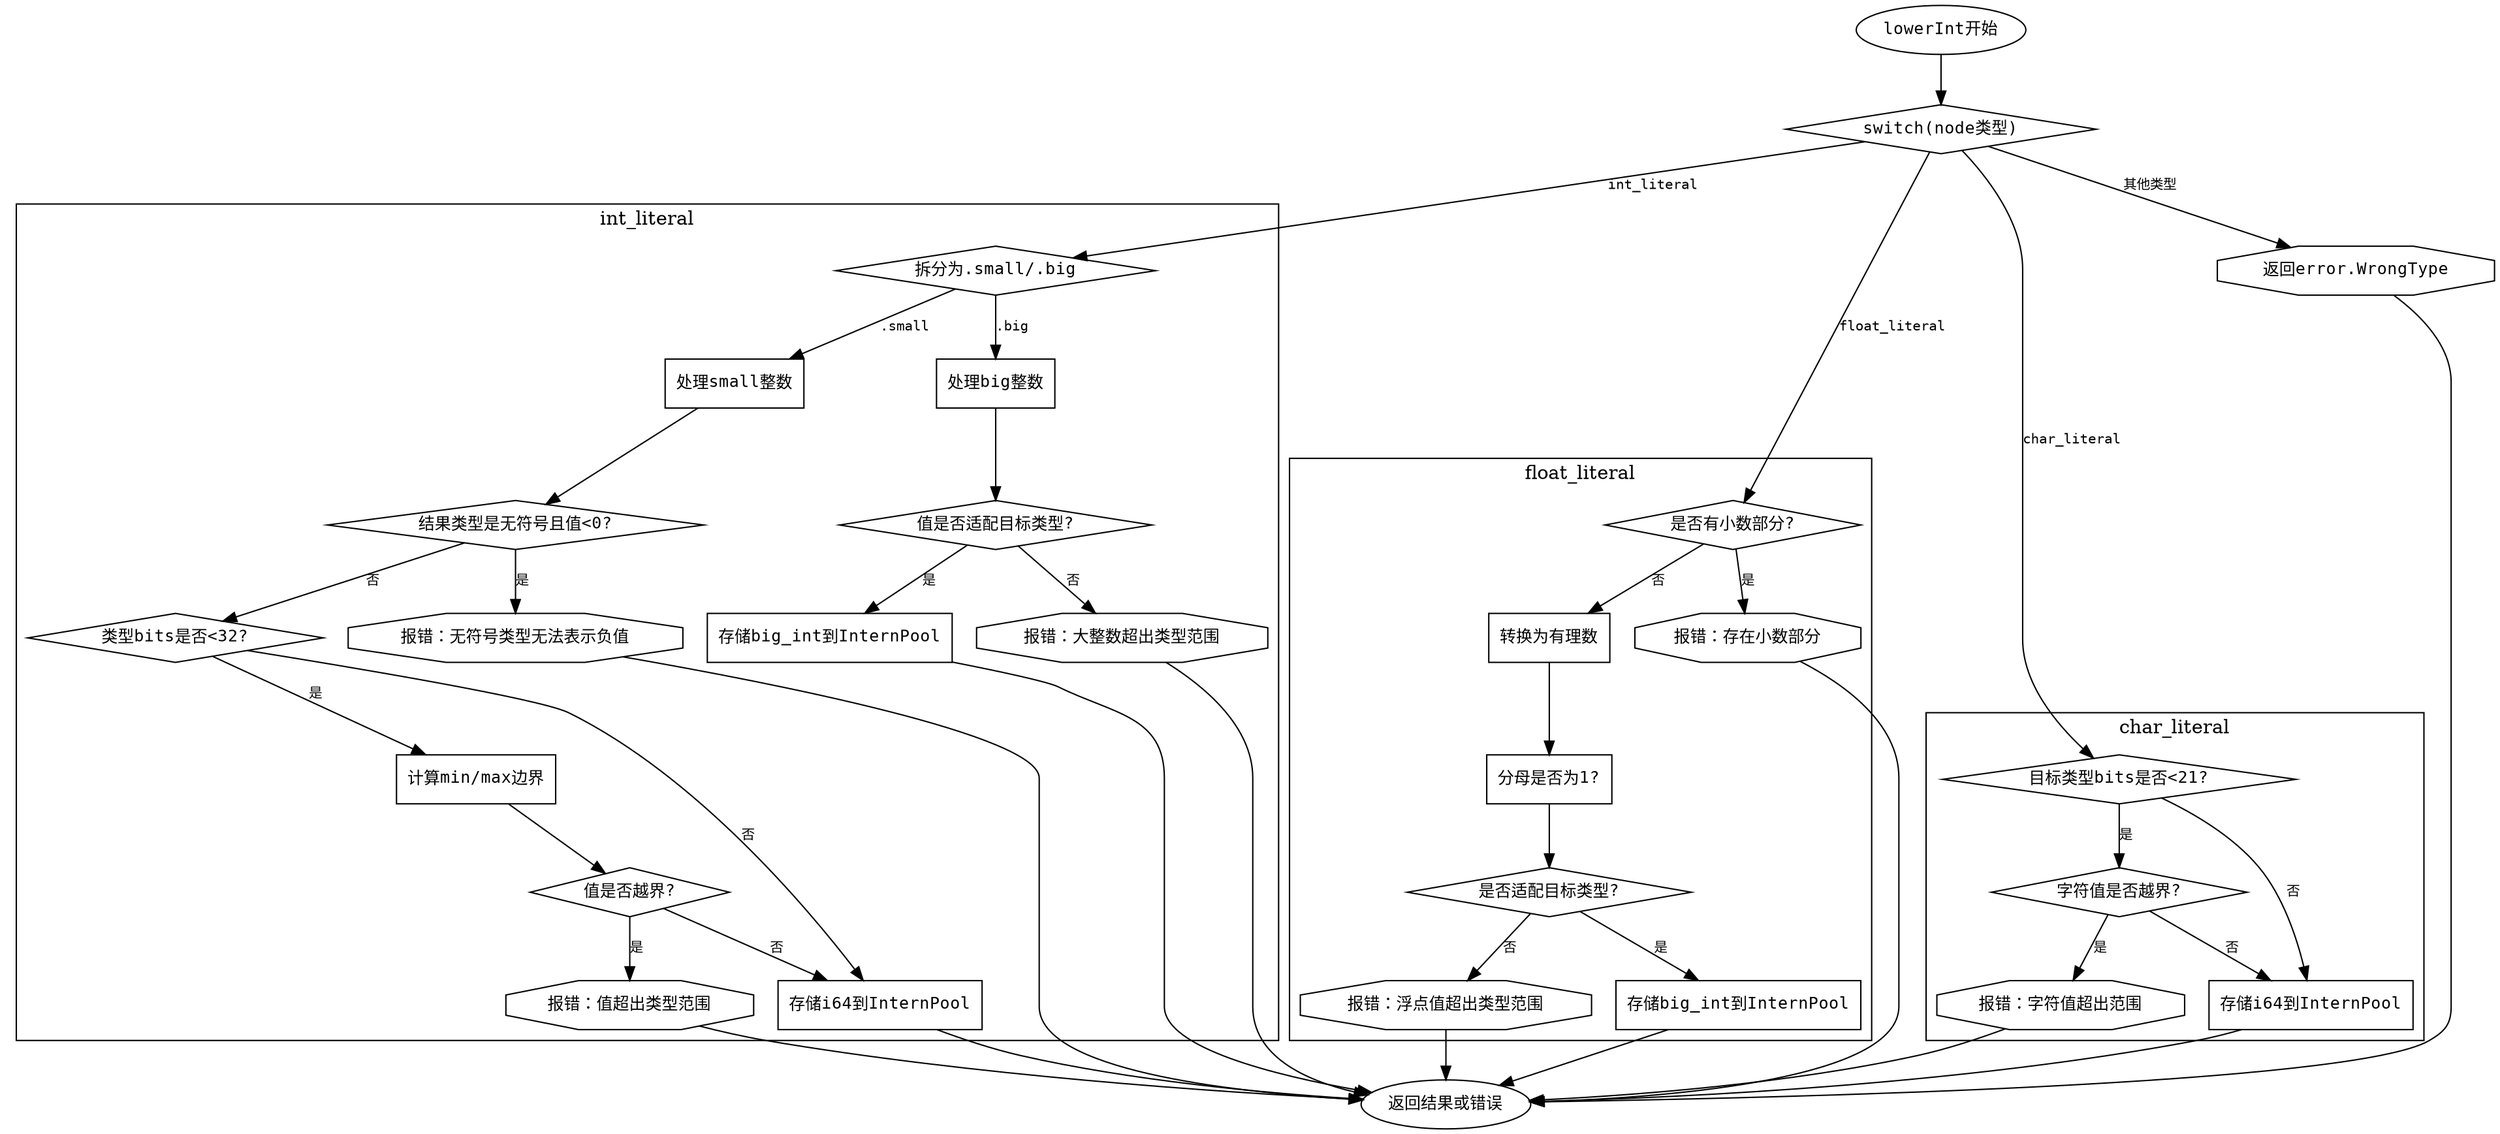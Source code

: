 
digraph flowchart {
    node [shape=rectangle fontname="Courier" fontsize=12];
    edge [fontname="Courier" fontsize=10];

    start [label="lowerInt开始" shape=ellipse];
    end [label="返回结果或错误" shape=ellipse];
    switch_node [label="switch(node类型)" shape=diamond];

    start -> switch_node;

    subgraph cluster_int {
        label="int_literal";
        int_split [label="拆分为.small/.big" shape=diamond];
        small_int [label="处理small整数"];
        check_small_sign [label="结果类型是无符号且值<0?" shape=diamond];
        check_small_bits [label="类型bits是否<32?" shape=diamond];
        calc_bounds [label="计算min/max边界"];
        check_small_range [label="值是否越界?" shape=diamond];
        store_small [label="存储i64到InternPool"];

        big_int [label="处理big整数"];
        check_big_fit [label="值是否适配目标类型?" shape=diamond];
        store_big [label="存储big_int到InternPool"];

        int_split -> small_int [label=".small"];
        int_split -> big_int [label=".big"];

        small_int -> check_small_sign;
        check_small_sign -> check_small_bits [label="否"];
        check_small_sign -> fail_small_sign [label="是"];
        check_small_bits -> calc_bounds [label="是"];
        check_small_bits -> store_small [label="否"];
        calc_bounds -> check_small_range;
        check_small_range -> store_small [label="否"];
        check_small_range -> fail_small_range [label="是"];

        big_int -> check_big_fit;
        check_big_fit -> store_big [label="是"];
        check_big_fit -> fail_big [label="否"];
    }

    subgraph cluster_float {
        label="float_literal";
        check_frac [label="是否有小数部分?" shape=diamond];
        convert_rational [label="转换为有理数"];
        check_denominator [label="分母是否为1?"];
        check_float_fit [label="是否适配目标类型?" shape=diamond];
        store_float [label="存储big_int到InternPool"];

        check_frac -> convert_rational [label="否"];
        check_frac -> fail_frac [label="是"];
        convert_rational -> check_denominator;
        check_denominator -> check_float_fit;
        check_float_fit -> store_float [label="是"];
        check_float_fit -> fail_float [label="否"];
    }

    subgraph cluster_char {
        label="char_literal";
        check_char_bits [label="目标类型bits是否<21?" shape=diamond];
        check_char_range [label="字符值是否越界?" shape=diamond];
        store_char [label="存储i64到InternPool"];

        check_char_bits -> check_char_range [label="是"];
        check_char_bits -> store_char [label="否"];
        check_char_range -> store_char [label="否"];
        check_char_range -> fail_char [label="是"];
    }

    switch_node -> int_split [label="int_literal"];
    switch_node -> check_frac [label="float_literal"];
    switch_node -> check_char_bits [label="char_literal"];
    switch_node -> fail_else [label="其他类型"];

    // 错误处理节点
    fail_small_sign [label="报错：无符号类型无法表示负值" shape=octagon];
    fail_small_range [label="报错：值超出类型范围" shape=octagon];
    fail_big [label="报错：大整数超出类型范围" shape=octagon];
    fail_frac [label="报错：存在小数部分" shape=octagon];
    fail_float [label="报错：浮点值超出类型范围" shape=octagon];
    fail_char [label="报错：字符值超出范围" shape=octagon];
    fail_else [label="返回error.WrongType" shape=octagon];

    // 连接存储节点到结束
    store_small -> end;
    store_big -> end;
    store_float -> end;
    store_char -> end;

    // 错误节点连接到结束
    fail_small_sign -> end;
    fail_small_range -> end;
    fail_big -> end;
    fail_frac -> end;
    fail_float -> end;
    fail_char -> end;
    fail_else -> end;
}
